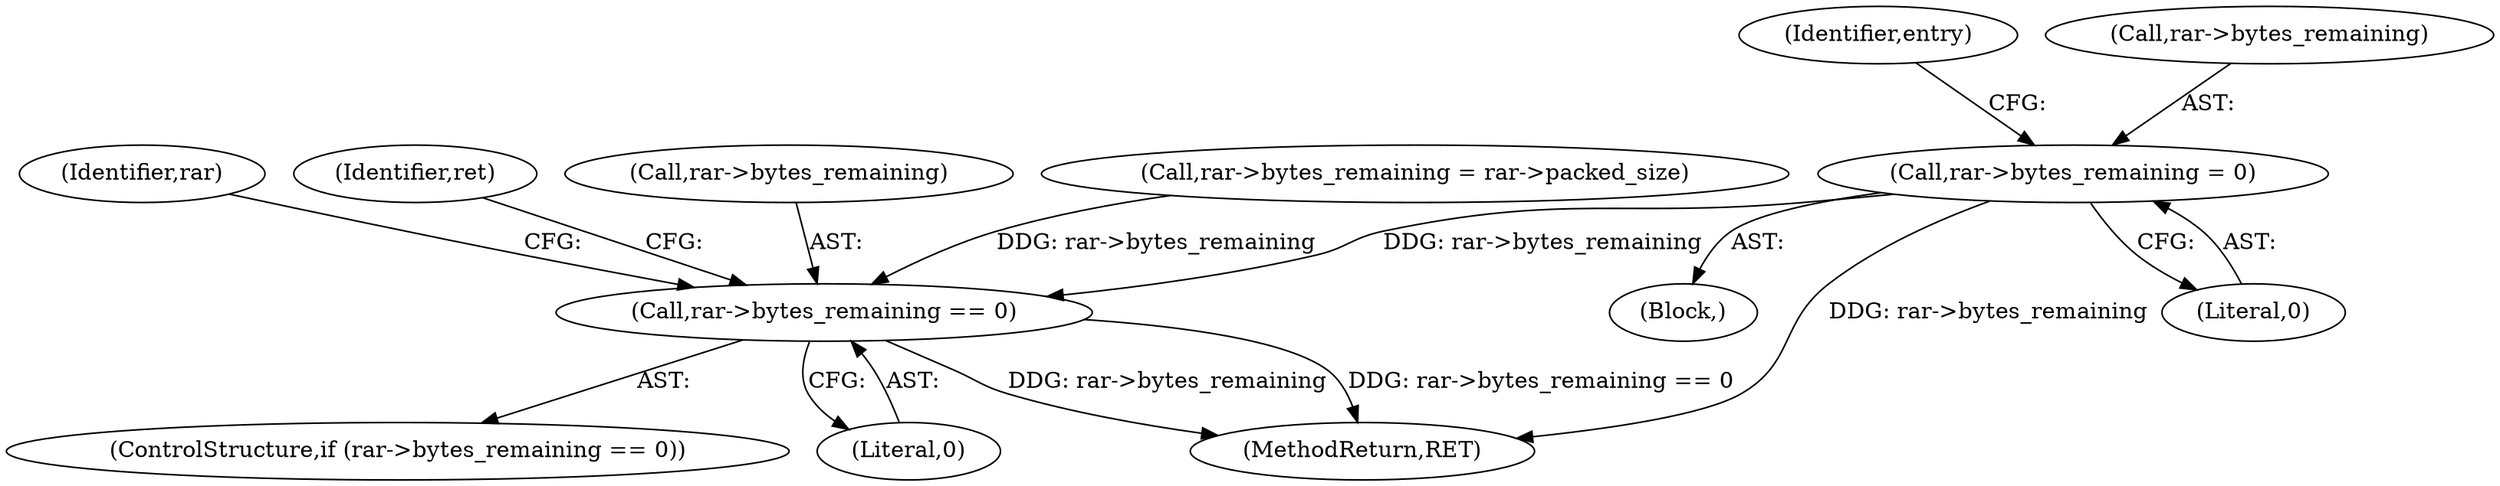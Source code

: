 digraph "0_libarchive_bfcfe6f04ed20db2504db8a254d1f40a1d84eb28_0@API" {
"1001715" [label="(Call,rar->bytes_remaining = 0)"];
"1001742" [label="(Call,rar->bytes_remaining == 0)"];
"1001714" [label="(Block,)"];
"1001741" [label="(ControlStructure,if (rar->bytes_remaining == 0))"];
"1001721" [label="(Identifier,entry)"];
"1001746" [label="(Literal,0)"];
"1001749" [label="(Identifier,rar)"];
"1001754" [label="(MethodReturn,RET)"];
"1001753" [label="(Identifier,ret)"];
"1001742" [label="(Call,rar->bytes_remaining == 0)"];
"1001715" [label="(Call,rar->bytes_remaining = 0)"];
"1001719" [label="(Literal,0)"];
"1001743" [label="(Call,rar->bytes_remaining)"];
"1000569" [label="(Call,rar->bytes_remaining = rar->packed_size)"];
"1001716" [label="(Call,rar->bytes_remaining)"];
"1001715" -> "1001714"  [label="AST: "];
"1001715" -> "1001719"  [label="CFG: "];
"1001716" -> "1001715"  [label="AST: "];
"1001719" -> "1001715"  [label="AST: "];
"1001721" -> "1001715"  [label="CFG: "];
"1001715" -> "1001754"  [label="DDG: rar->bytes_remaining"];
"1001715" -> "1001742"  [label="DDG: rar->bytes_remaining"];
"1001742" -> "1001741"  [label="AST: "];
"1001742" -> "1001746"  [label="CFG: "];
"1001743" -> "1001742"  [label="AST: "];
"1001746" -> "1001742"  [label="AST: "];
"1001749" -> "1001742"  [label="CFG: "];
"1001753" -> "1001742"  [label="CFG: "];
"1001742" -> "1001754"  [label="DDG: rar->bytes_remaining"];
"1001742" -> "1001754"  [label="DDG: rar->bytes_remaining == 0"];
"1000569" -> "1001742"  [label="DDG: rar->bytes_remaining"];
}
